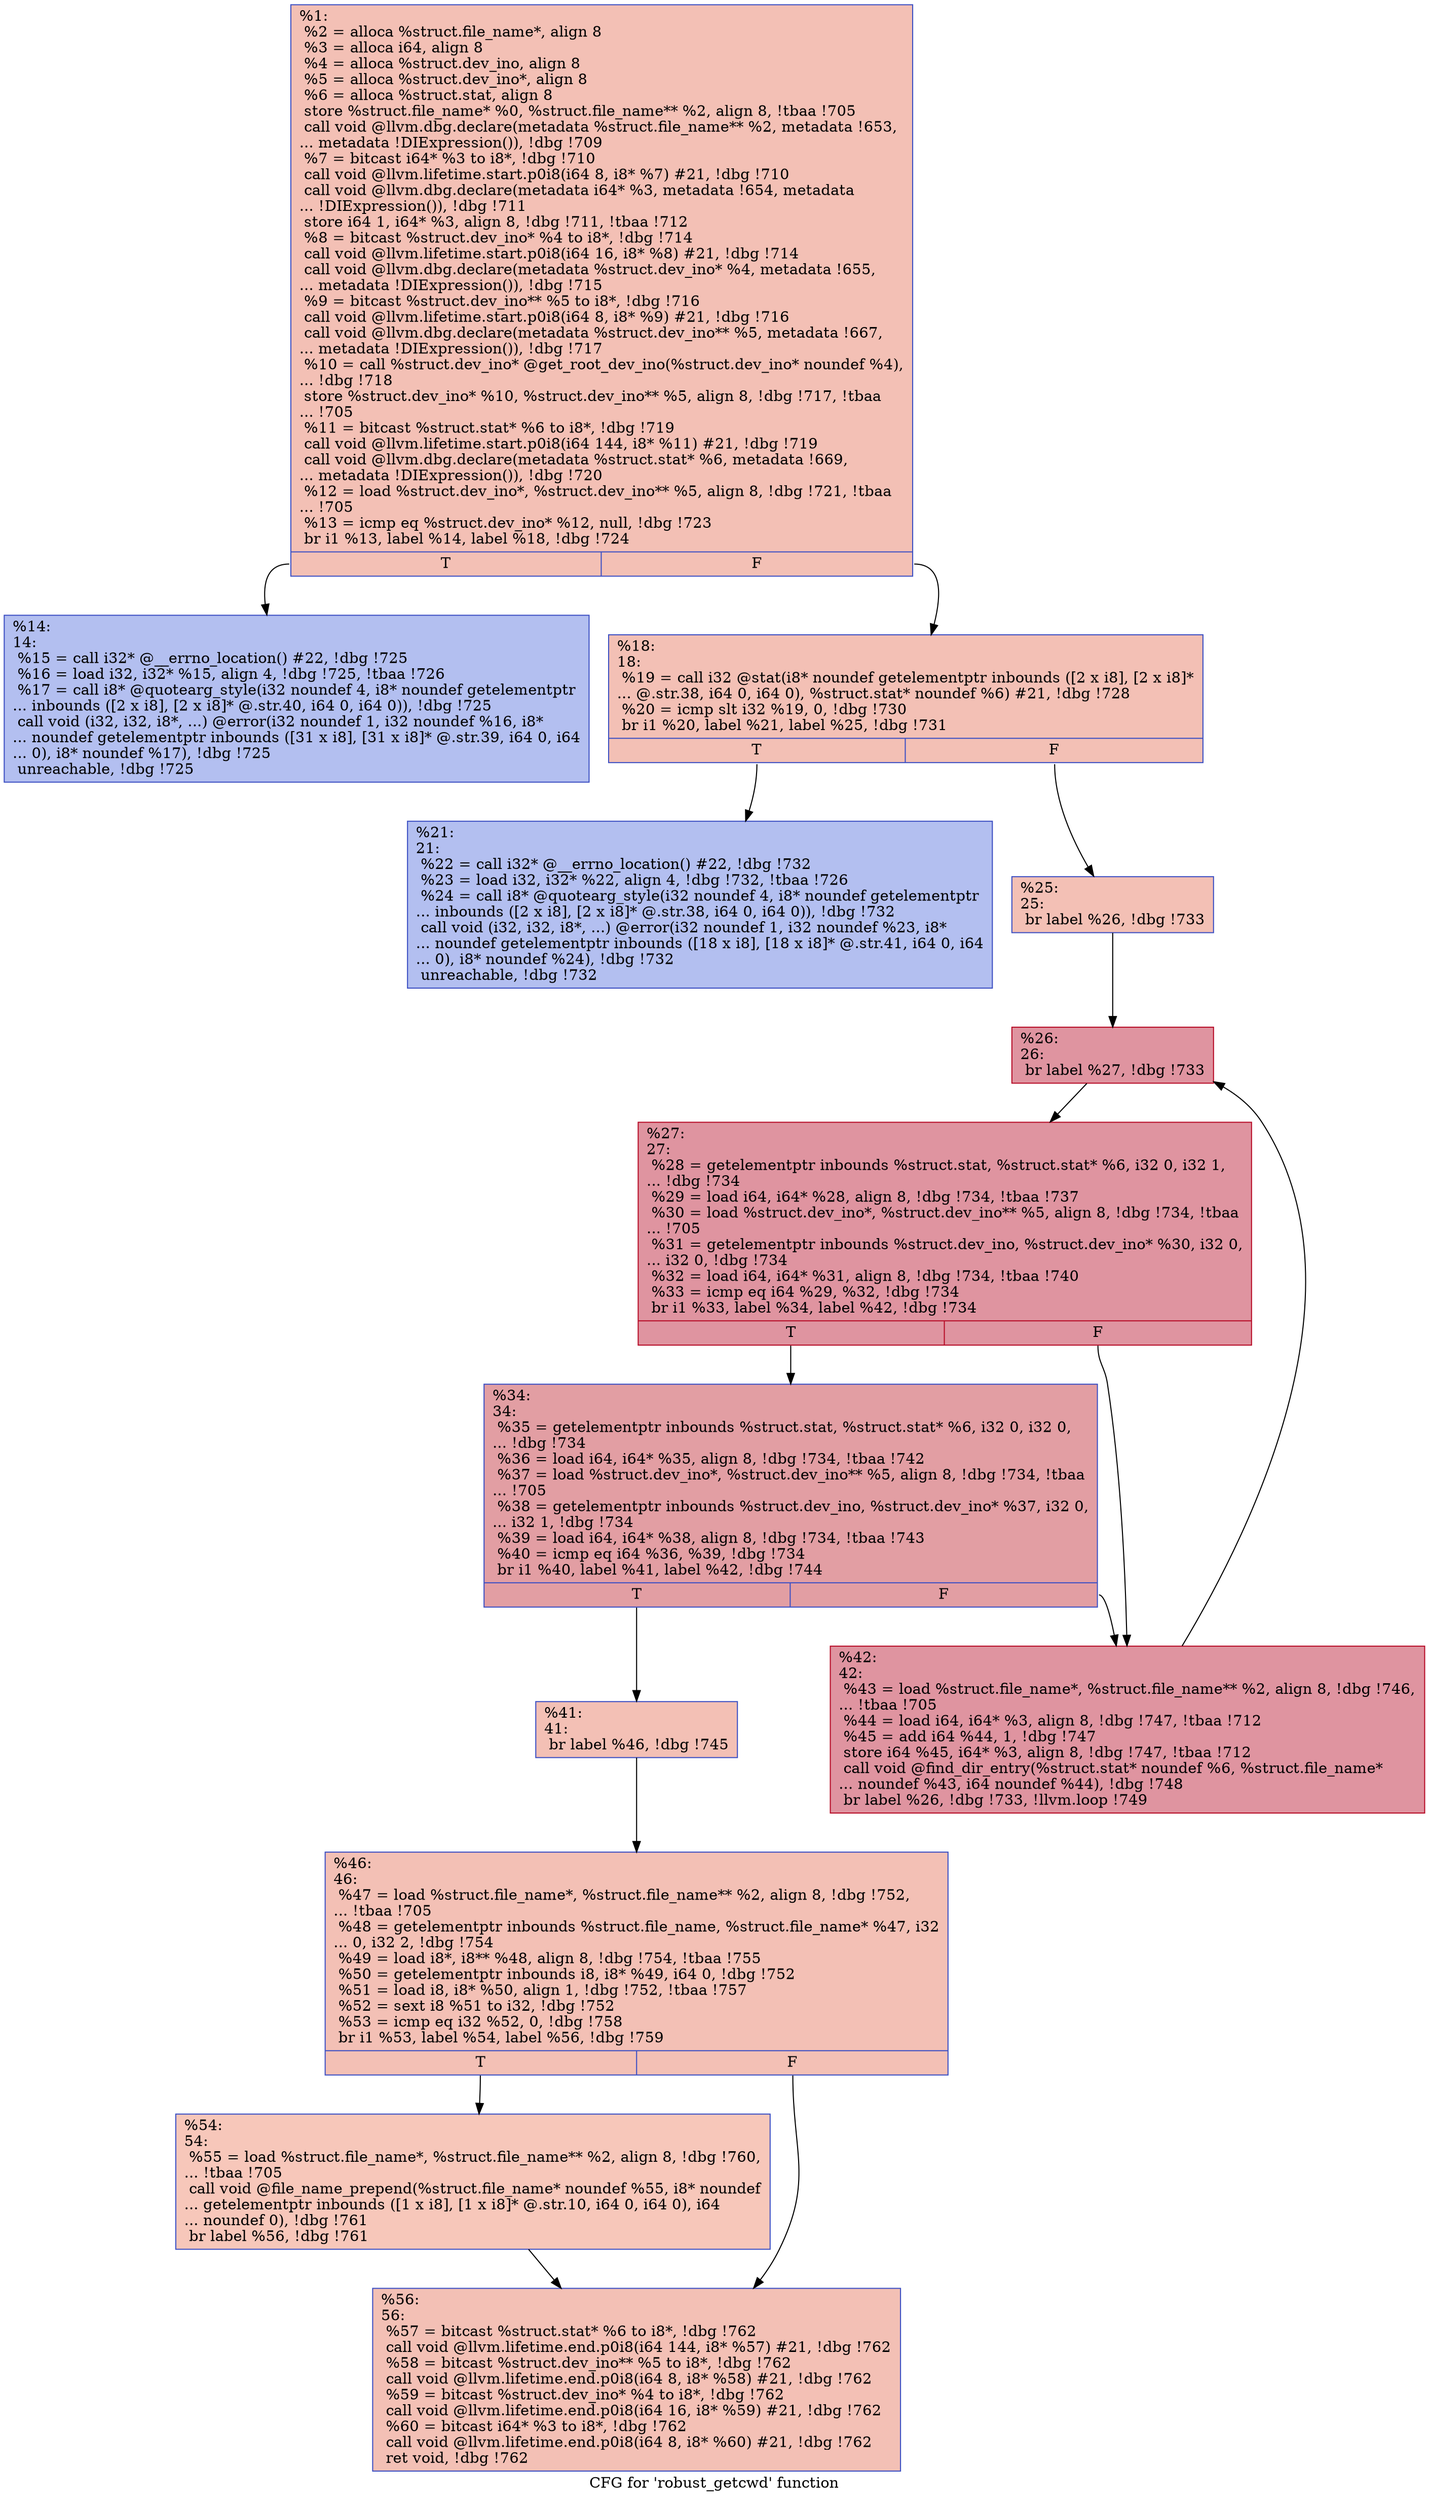 digraph "CFG for 'robust_getcwd' function" {
	label="CFG for 'robust_getcwd' function";

	Node0x19599c0 [shape=record,color="#3d50c3ff", style=filled, fillcolor="#e5705870",label="{%1:\l  %2 = alloca %struct.file_name*, align 8\l  %3 = alloca i64, align 8\l  %4 = alloca %struct.dev_ino, align 8\l  %5 = alloca %struct.dev_ino*, align 8\l  %6 = alloca %struct.stat, align 8\l  store %struct.file_name* %0, %struct.file_name** %2, align 8, !tbaa !705\l  call void @llvm.dbg.declare(metadata %struct.file_name** %2, metadata !653,\l... metadata !DIExpression()), !dbg !709\l  %7 = bitcast i64* %3 to i8*, !dbg !710\l  call void @llvm.lifetime.start.p0i8(i64 8, i8* %7) #21, !dbg !710\l  call void @llvm.dbg.declare(metadata i64* %3, metadata !654, metadata\l... !DIExpression()), !dbg !711\l  store i64 1, i64* %3, align 8, !dbg !711, !tbaa !712\l  %8 = bitcast %struct.dev_ino* %4 to i8*, !dbg !714\l  call void @llvm.lifetime.start.p0i8(i64 16, i8* %8) #21, !dbg !714\l  call void @llvm.dbg.declare(metadata %struct.dev_ino* %4, metadata !655,\l... metadata !DIExpression()), !dbg !715\l  %9 = bitcast %struct.dev_ino** %5 to i8*, !dbg !716\l  call void @llvm.lifetime.start.p0i8(i64 8, i8* %9) #21, !dbg !716\l  call void @llvm.dbg.declare(metadata %struct.dev_ino** %5, metadata !667,\l... metadata !DIExpression()), !dbg !717\l  %10 = call %struct.dev_ino* @get_root_dev_ino(%struct.dev_ino* noundef %4),\l... !dbg !718\l  store %struct.dev_ino* %10, %struct.dev_ino** %5, align 8, !dbg !717, !tbaa\l... !705\l  %11 = bitcast %struct.stat* %6 to i8*, !dbg !719\l  call void @llvm.lifetime.start.p0i8(i64 144, i8* %11) #21, !dbg !719\l  call void @llvm.dbg.declare(metadata %struct.stat* %6, metadata !669,\l... metadata !DIExpression()), !dbg !720\l  %12 = load %struct.dev_ino*, %struct.dev_ino** %5, align 8, !dbg !721, !tbaa\l... !705\l  %13 = icmp eq %struct.dev_ino* %12, null, !dbg !723\l  br i1 %13, label %14, label %18, !dbg !724\l|{<s0>T|<s1>F}}"];
	Node0x19599c0:s0 -> Node0x195bea0;
	Node0x19599c0:s1 -> Node0x195bef0;
	Node0x195bea0 [shape=record,color="#3d50c3ff", style=filled, fillcolor="#536edd70",label="{%14:\l14:                                               \l  %15 = call i32* @__errno_location() #22, !dbg !725\l  %16 = load i32, i32* %15, align 4, !dbg !725, !tbaa !726\l  %17 = call i8* @quotearg_style(i32 noundef 4, i8* noundef getelementptr\l... inbounds ([2 x i8], [2 x i8]* @.str.40, i64 0, i64 0)), !dbg !725\l  call void (i32, i32, i8*, ...) @error(i32 noundef 1, i32 noundef %16, i8*\l... noundef getelementptr inbounds ([31 x i8], [31 x i8]* @.str.39, i64 0, i64\l... 0), i8* noundef %17), !dbg !725\l  unreachable, !dbg !725\l}"];
	Node0x195bef0 [shape=record,color="#3d50c3ff", style=filled, fillcolor="#e5705870",label="{%18:\l18:                                               \l  %19 = call i32 @stat(i8* noundef getelementptr inbounds ([2 x i8], [2 x i8]*\l... @.str.38, i64 0, i64 0), %struct.stat* noundef %6) #21, !dbg !728\l  %20 = icmp slt i32 %19, 0, !dbg !730\l  br i1 %20, label %21, label %25, !dbg !731\l|{<s0>T|<s1>F}}"];
	Node0x195bef0:s0 -> Node0x195bf40;
	Node0x195bef0:s1 -> Node0x195bf90;
	Node0x195bf40 [shape=record,color="#3d50c3ff", style=filled, fillcolor="#536edd70",label="{%21:\l21:                                               \l  %22 = call i32* @__errno_location() #22, !dbg !732\l  %23 = load i32, i32* %22, align 4, !dbg !732, !tbaa !726\l  %24 = call i8* @quotearg_style(i32 noundef 4, i8* noundef getelementptr\l... inbounds ([2 x i8], [2 x i8]* @.str.38, i64 0, i64 0)), !dbg !732\l  call void (i32, i32, i8*, ...) @error(i32 noundef 1, i32 noundef %23, i8*\l... noundef getelementptr inbounds ([18 x i8], [18 x i8]* @.str.41, i64 0, i64\l... 0), i8* noundef %24), !dbg !732\l  unreachable, !dbg !732\l}"];
	Node0x195bf90 [shape=record,color="#3d50c3ff", style=filled, fillcolor="#e5705870",label="{%25:\l25:                                               \l  br label %26, !dbg !733\l}"];
	Node0x195bf90 -> Node0x195bfe0;
	Node0x195bfe0 [shape=record,color="#b70d28ff", style=filled, fillcolor="#b70d2870",label="{%26:\l26:                                               \l  br label %27, !dbg !733\l}"];
	Node0x195bfe0 -> Node0x195c030;
	Node0x195c030 [shape=record,color="#b70d28ff", style=filled, fillcolor="#b70d2870",label="{%27:\l27:                                               \l  %28 = getelementptr inbounds %struct.stat, %struct.stat* %6, i32 0, i32 1,\l... !dbg !734\l  %29 = load i64, i64* %28, align 8, !dbg !734, !tbaa !737\l  %30 = load %struct.dev_ino*, %struct.dev_ino** %5, align 8, !dbg !734, !tbaa\l... !705\l  %31 = getelementptr inbounds %struct.dev_ino, %struct.dev_ino* %30, i32 0,\l... i32 0, !dbg !734\l  %32 = load i64, i64* %31, align 8, !dbg !734, !tbaa !740\l  %33 = icmp eq i64 %29, %32, !dbg !734\l  br i1 %33, label %34, label %42, !dbg !734\l|{<s0>T|<s1>F}}"];
	Node0x195c030:s0 -> Node0x195c080;
	Node0x195c030:s1 -> Node0x195c120;
	Node0x195c080 [shape=record,color="#3d50c3ff", style=filled, fillcolor="#be242e70",label="{%34:\l34:                                               \l  %35 = getelementptr inbounds %struct.stat, %struct.stat* %6, i32 0, i32 0,\l... !dbg !734\l  %36 = load i64, i64* %35, align 8, !dbg !734, !tbaa !742\l  %37 = load %struct.dev_ino*, %struct.dev_ino** %5, align 8, !dbg !734, !tbaa\l... !705\l  %38 = getelementptr inbounds %struct.dev_ino, %struct.dev_ino* %37, i32 0,\l... i32 1, !dbg !734\l  %39 = load i64, i64* %38, align 8, !dbg !734, !tbaa !743\l  %40 = icmp eq i64 %36, %39, !dbg !734\l  br i1 %40, label %41, label %42, !dbg !744\l|{<s0>T|<s1>F}}"];
	Node0x195c080:s0 -> Node0x195c0d0;
	Node0x195c080:s1 -> Node0x195c120;
	Node0x195c0d0 [shape=record,color="#3d50c3ff", style=filled, fillcolor="#e5705870",label="{%41:\l41:                                               \l  br label %46, !dbg !745\l}"];
	Node0x195c0d0 -> Node0x195c170;
	Node0x195c120 [shape=record,color="#b70d28ff", style=filled, fillcolor="#b70d2870",label="{%42:\l42:                                               \l  %43 = load %struct.file_name*, %struct.file_name** %2, align 8, !dbg !746,\l... !tbaa !705\l  %44 = load i64, i64* %3, align 8, !dbg !747, !tbaa !712\l  %45 = add i64 %44, 1, !dbg !747\l  store i64 %45, i64* %3, align 8, !dbg !747, !tbaa !712\l  call void @find_dir_entry(%struct.stat* noundef %6, %struct.file_name*\l... noundef %43, i64 noundef %44), !dbg !748\l  br label %26, !dbg !733, !llvm.loop !749\l}"];
	Node0x195c120 -> Node0x195bfe0;
	Node0x195c170 [shape=record,color="#3d50c3ff", style=filled, fillcolor="#e5705870",label="{%46:\l46:                                               \l  %47 = load %struct.file_name*, %struct.file_name** %2, align 8, !dbg !752,\l... !tbaa !705\l  %48 = getelementptr inbounds %struct.file_name, %struct.file_name* %47, i32\l... 0, i32 2, !dbg !754\l  %49 = load i8*, i8** %48, align 8, !dbg !754, !tbaa !755\l  %50 = getelementptr inbounds i8, i8* %49, i64 0, !dbg !752\l  %51 = load i8, i8* %50, align 1, !dbg !752, !tbaa !757\l  %52 = sext i8 %51 to i32, !dbg !752\l  %53 = icmp eq i32 %52, 0, !dbg !758\l  br i1 %53, label %54, label %56, !dbg !759\l|{<s0>T|<s1>F}}"];
	Node0x195c170:s0 -> Node0x195c1c0;
	Node0x195c170:s1 -> Node0x195c210;
	Node0x195c1c0 [shape=record,color="#3d50c3ff", style=filled, fillcolor="#ec7f6370",label="{%54:\l54:                                               \l  %55 = load %struct.file_name*, %struct.file_name** %2, align 8, !dbg !760,\l... !tbaa !705\l  call void @file_name_prepend(%struct.file_name* noundef %55, i8* noundef\l... getelementptr inbounds ([1 x i8], [1 x i8]* @.str.10, i64 0, i64 0), i64\l... noundef 0), !dbg !761\l  br label %56, !dbg !761\l}"];
	Node0x195c1c0 -> Node0x195c210;
	Node0x195c210 [shape=record,color="#3d50c3ff", style=filled, fillcolor="#e5705870",label="{%56:\l56:                                               \l  %57 = bitcast %struct.stat* %6 to i8*, !dbg !762\l  call void @llvm.lifetime.end.p0i8(i64 144, i8* %57) #21, !dbg !762\l  %58 = bitcast %struct.dev_ino** %5 to i8*, !dbg !762\l  call void @llvm.lifetime.end.p0i8(i64 8, i8* %58) #21, !dbg !762\l  %59 = bitcast %struct.dev_ino* %4 to i8*, !dbg !762\l  call void @llvm.lifetime.end.p0i8(i64 16, i8* %59) #21, !dbg !762\l  %60 = bitcast i64* %3 to i8*, !dbg !762\l  call void @llvm.lifetime.end.p0i8(i64 8, i8* %60) #21, !dbg !762\l  ret void, !dbg !762\l}"];
}
